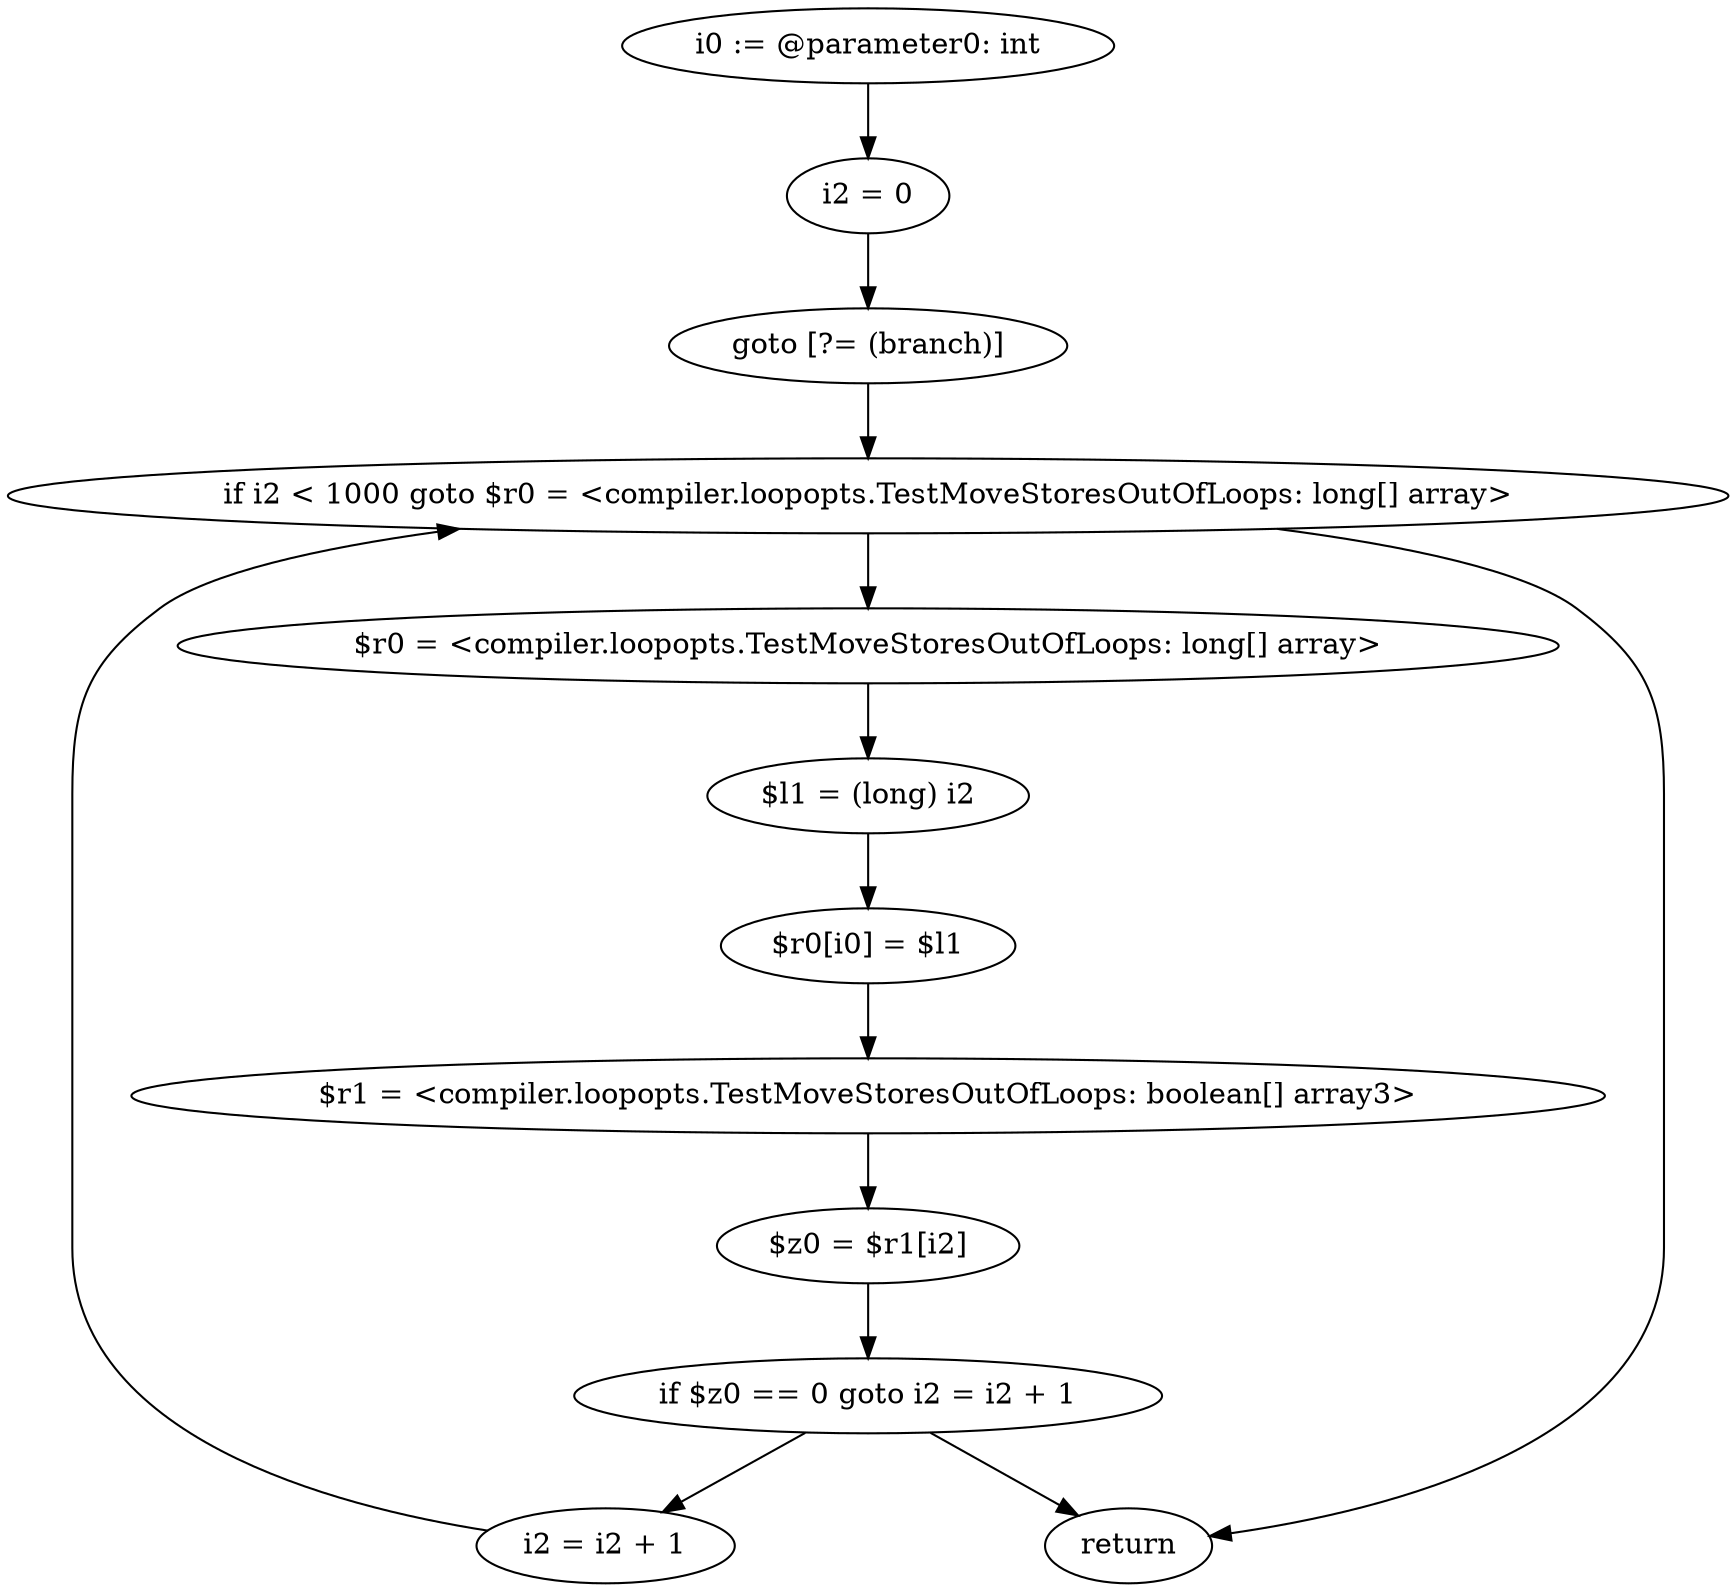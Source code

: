 digraph "unitGraph" {
    "i0 := @parameter0: int"
    "i2 = 0"
    "goto [?= (branch)]"
    "$r0 = <compiler.loopopts.TestMoveStoresOutOfLoops: long[] array>"
    "$l1 = (long) i2"
    "$r0[i0] = $l1"
    "$r1 = <compiler.loopopts.TestMoveStoresOutOfLoops: boolean[] array3>"
    "$z0 = $r1[i2]"
    "if $z0 == 0 goto i2 = i2 + 1"
    "return"
    "i2 = i2 + 1"
    "if i2 < 1000 goto $r0 = <compiler.loopopts.TestMoveStoresOutOfLoops: long[] array>"
    "i0 := @parameter0: int"->"i2 = 0";
    "i2 = 0"->"goto [?= (branch)]";
    "goto [?= (branch)]"->"if i2 < 1000 goto $r0 = <compiler.loopopts.TestMoveStoresOutOfLoops: long[] array>";
    "$r0 = <compiler.loopopts.TestMoveStoresOutOfLoops: long[] array>"->"$l1 = (long) i2";
    "$l1 = (long) i2"->"$r0[i0] = $l1";
    "$r0[i0] = $l1"->"$r1 = <compiler.loopopts.TestMoveStoresOutOfLoops: boolean[] array3>";
    "$r1 = <compiler.loopopts.TestMoveStoresOutOfLoops: boolean[] array3>"->"$z0 = $r1[i2]";
    "$z0 = $r1[i2]"->"if $z0 == 0 goto i2 = i2 + 1";
    "if $z0 == 0 goto i2 = i2 + 1"->"return";
    "if $z0 == 0 goto i2 = i2 + 1"->"i2 = i2 + 1";
    "i2 = i2 + 1"->"if i2 < 1000 goto $r0 = <compiler.loopopts.TestMoveStoresOutOfLoops: long[] array>";
    "if i2 < 1000 goto $r0 = <compiler.loopopts.TestMoveStoresOutOfLoops: long[] array>"->"return";
    "if i2 < 1000 goto $r0 = <compiler.loopopts.TestMoveStoresOutOfLoops: long[] array>"->"$r0 = <compiler.loopopts.TestMoveStoresOutOfLoops: long[] array>";
}
